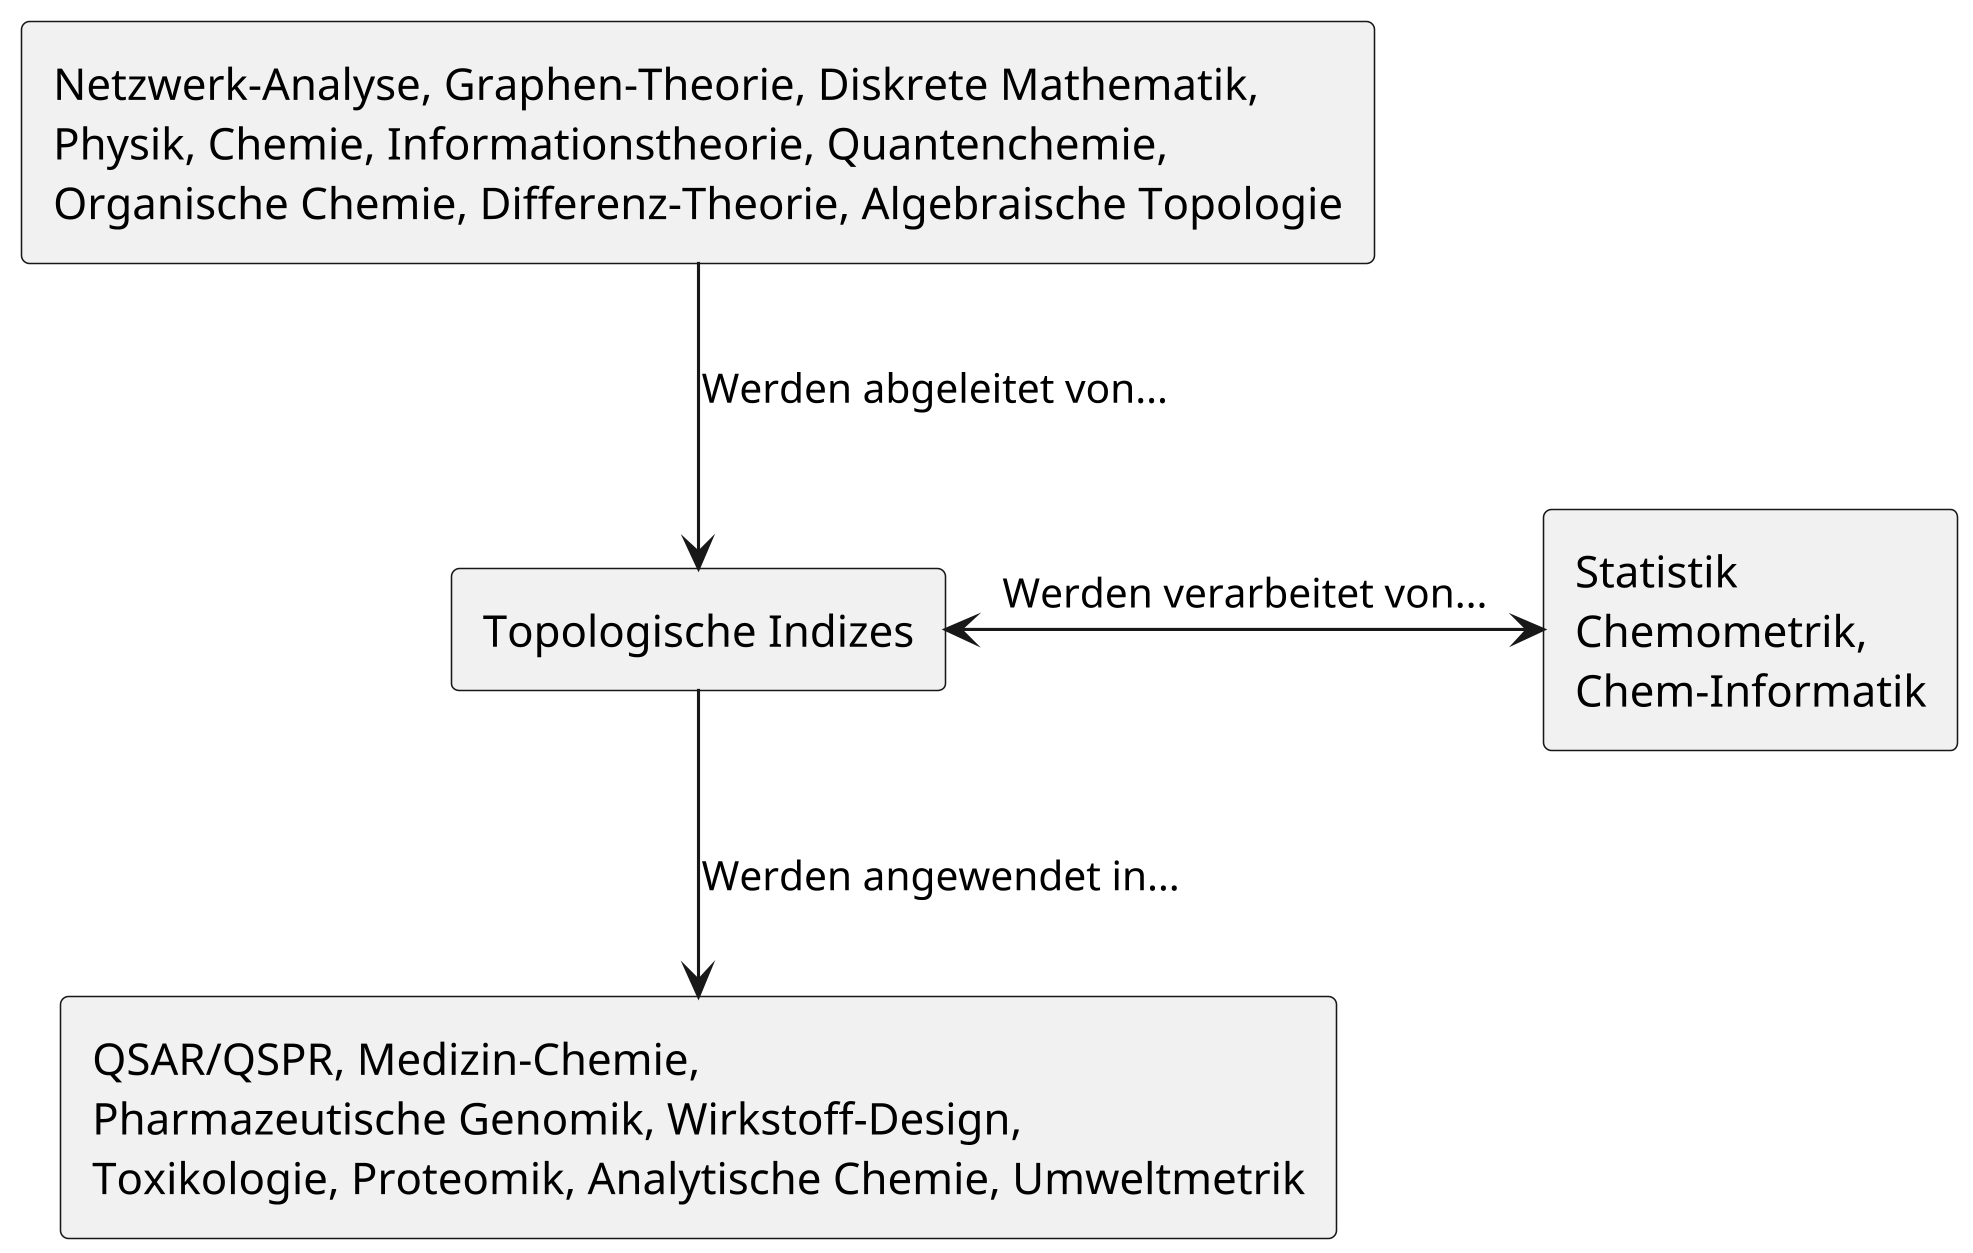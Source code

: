 @startuml
skinparam componentStyle rectangle
skinparam dpi 300

[Netzwerk-Analyse, Graphen-Theorie, Diskrete Mathematik, \nPhysik, Chemie, Informationstheorie, Quantenchemie, \nOrganische Chemie, Differenz-Theorie, Algebraische Topologie] as top


[Topologische Indizes] as main

top --> main : Werden abgeleitet von...

[Statistik \nChemometrik, \nChem-Informatik] as right

main <-right-> right: Werden verarbeitet von...

[QSAR/QSPR, Medizin-Chemie, \nPharmazeutische Genomik, Wirkstoff-Design, \nToxikologie, Proteomik, Analytische Chemie, Umweltmetrik] as bottom

main --> bottom : Werden angewendet in...

@enduml
